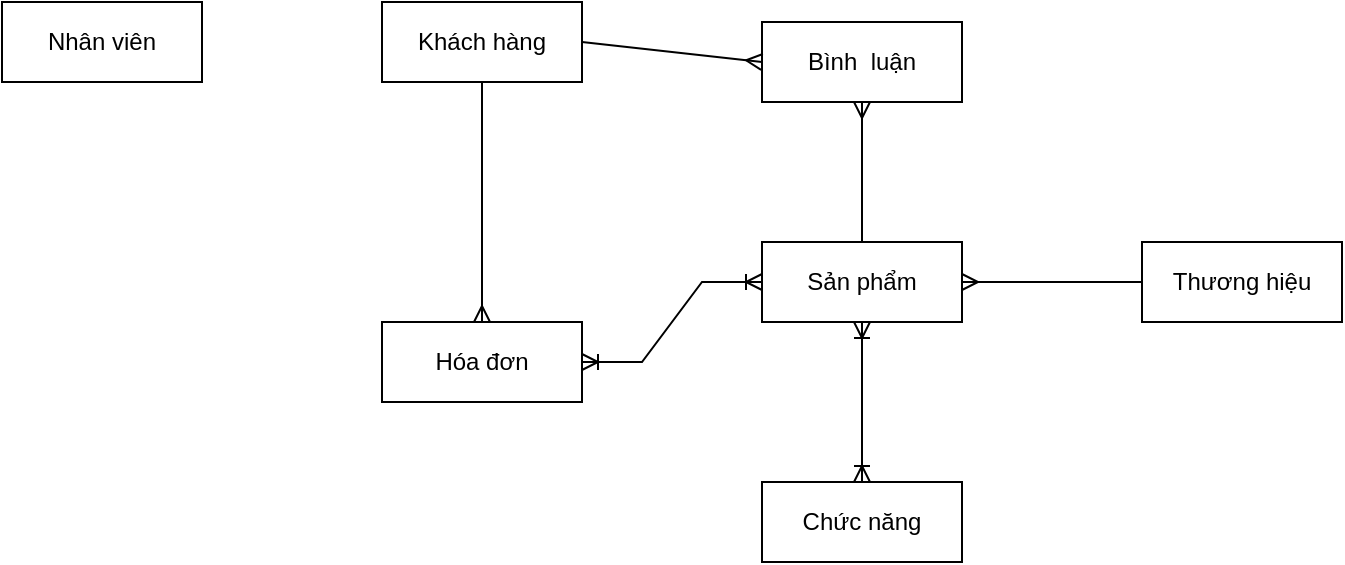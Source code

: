 <mxfile version="16.1.0" type="device"><diagram id="xLlSVzLppZmJucrvvLEB" name="Page-1"><mxGraphModel dx="1038" dy="544" grid="1" gridSize="10" guides="1" tooltips="1" connect="1" arrows="1" fold="1" page="1" pageScale="1" pageWidth="827" pageHeight="1169" math="0" shadow="0"><root><mxCell id="0"/><mxCell id="1" parent="0"/><mxCell id="FE8-PGirElNPoVUwoftS-1" value="Nhân viên" style="whiteSpace=wrap;html=1;align=center;" parent="1" vertex="1"><mxGeometry x="50" y="160" width="100" height="40" as="geometry"/></mxCell><mxCell id="FE8-PGirElNPoVUwoftS-2" value="Khách hàng" style="whiteSpace=wrap;html=1;align=center;" parent="1" vertex="1"><mxGeometry x="240" y="160" width="100" height="40" as="geometry"/></mxCell><mxCell id="FE8-PGirElNPoVUwoftS-3" value="Chức năng" style="whiteSpace=wrap;html=1;align=center;" parent="1" vertex="1"><mxGeometry x="430" y="400" width="100" height="40" as="geometry"/></mxCell><mxCell id="FE8-PGirElNPoVUwoftS-4" value="Sản phẩm" style="whiteSpace=wrap;html=1;align=center;" parent="1" vertex="1"><mxGeometry x="430" y="280" width="100" height="40" as="geometry"/></mxCell><mxCell id="FE8-PGirElNPoVUwoftS-5" value="Hóa đơn" style="whiteSpace=wrap;html=1;align=center;" parent="1" vertex="1"><mxGeometry x="240" y="320" width="100" height="40" as="geometry"/></mxCell><mxCell id="FE8-PGirElNPoVUwoftS-6" value="" style="edgeStyle=entityRelationEdgeStyle;fontSize=12;html=1;endArrow=ERoneToMany;startArrow=ERoneToMany;rounded=0;entryX=0;entryY=0.5;entryDx=0;entryDy=0;exitX=1;exitY=0.5;exitDx=0;exitDy=0;" parent="1" source="FE8-PGirElNPoVUwoftS-5" target="FE8-PGirElNPoVUwoftS-4" edge="1"><mxGeometry width="100" height="100" relative="1" as="geometry"><mxPoint x="500" y="630" as="sourcePoint"/><mxPoint x="600" y="530" as="targetPoint"/></mxGeometry></mxCell><mxCell id="FE8-PGirElNPoVUwoftS-9" value="" style="fontSize=12;html=1;endArrow=ERmany;rounded=0;exitX=0.5;exitY=1;exitDx=0;exitDy=0;entryX=0.5;entryY=0;entryDx=0;entryDy=0;" parent="1" source="FE8-PGirElNPoVUwoftS-2" target="FE8-PGirElNPoVUwoftS-5" edge="1"><mxGeometry width="100" height="100" relative="1" as="geometry"><mxPoint x="700" y="370" as="sourcePoint"/><mxPoint x="414" y="480" as="targetPoint"/></mxGeometry></mxCell><mxCell id="eXKMOC40R1yK-0hwpRkt-1" value="Thương hiệu" style="whiteSpace=wrap;html=1;align=center;" parent="1" vertex="1"><mxGeometry x="620" y="280" width="100" height="40" as="geometry"/></mxCell><mxCell id="eXKMOC40R1yK-0hwpRkt-8" value="Bình&amp;nbsp; luận" style="whiteSpace=wrap;html=1;align=center;" parent="1" vertex="1"><mxGeometry x="430" y="170" width="100" height="40" as="geometry"/></mxCell><mxCell id="eXKMOC40R1yK-0hwpRkt-9" value="" style="fontSize=12;html=1;endArrow=ERmany;rounded=0;entryX=0.5;entryY=1;entryDx=0;entryDy=0;exitX=0.5;exitY=0;exitDx=0;exitDy=0;" parent="1" source="FE8-PGirElNPoVUwoftS-4" target="eXKMOC40R1yK-0hwpRkt-8" edge="1"><mxGeometry width="100" height="100" relative="1" as="geometry"><mxPoint x="340" y="470" as="sourcePoint"/><mxPoint x="440" y="370" as="targetPoint"/></mxGeometry></mxCell><mxCell id="eXKMOC40R1yK-0hwpRkt-10" value="" style="fontSize=12;html=1;endArrow=ERmany;rounded=0;entryX=0;entryY=0.5;entryDx=0;entryDy=0;exitX=1;exitY=0.5;exitDx=0;exitDy=0;" parent="1" source="FE8-PGirElNPoVUwoftS-2" target="eXKMOC40R1yK-0hwpRkt-8" edge="1"><mxGeometry width="100" height="100" relative="1" as="geometry"><mxPoint x="380" y="280" as="sourcePoint"/><mxPoint x="380" y="210" as="targetPoint"/></mxGeometry></mxCell><mxCell id="ZTzY9qUL05YMlSi4Bqkx-2" value="" style="fontSize=12;html=1;endArrow=ERmany;rounded=0;exitX=0;exitY=0.5;exitDx=0;exitDy=0;entryX=1;entryY=0.5;entryDx=0;entryDy=0;" parent="1" source="eXKMOC40R1yK-0hwpRkt-1" target="FE8-PGirElNPoVUwoftS-4" edge="1"><mxGeometry width="100" height="100" relative="1" as="geometry"><mxPoint x="490" y="410" as="sourcePoint"/><mxPoint x="530" y="300" as="targetPoint"/></mxGeometry></mxCell><mxCell id="ssRHJgm3zNFlpHkMzrwd-1" value="" style="fontSize=12;html=1;endArrow=ERoneToMany;startArrow=ERoneToMany;rounded=0;entryX=0.5;entryY=1;entryDx=0;entryDy=0;exitX=0.5;exitY=0;exitDx=0;exitDy=0;" parent="1" source="FE8-PGirElNPoVUwoftS-3" target="FE8-PGirElNPoVUwoftS-4" edge="1"><mxGeometry width="100" height="100" relative="1" as="geometry"><mxPoint x="350" y="450" as="sourcePoint"/><mxPoint x="450" y="350" as="targetPoint"/></mxGeometry></mxCell></root></mxGraphModel></diagram></mxfile>